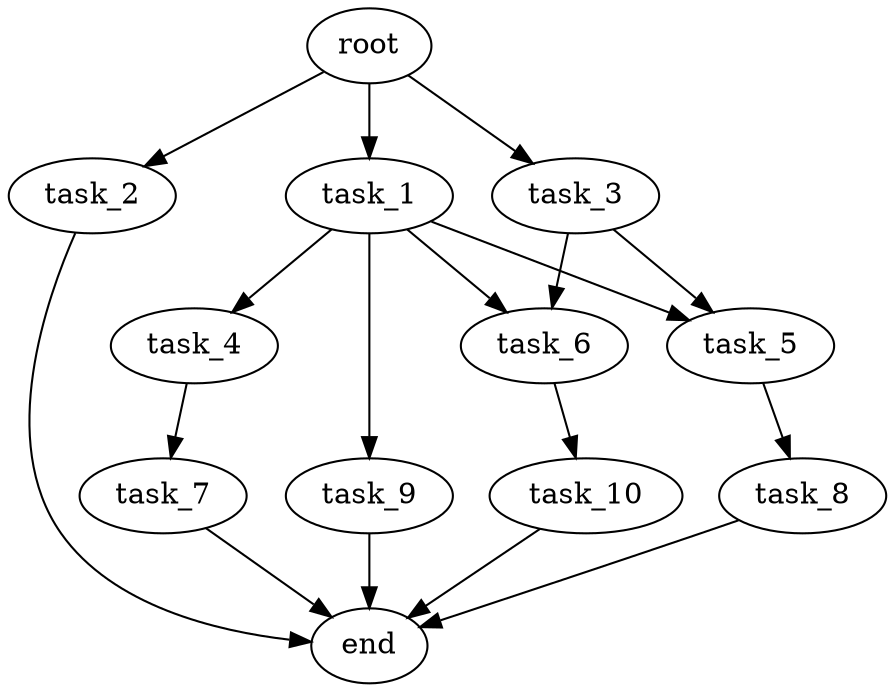 digraph G {
  root [size="0.000000e+00"];
  task_1 [size="5.516918e+09"];
  task_2 [size="6.119872e+09"];
  task_3 [size="8.630686e+08"];
  task_4 [size="3.093598e+09"];
  task_5 [size="9.995951e+09"];
  task_6 [size="7.188978e+09"];
  task_7 [size="5.257431e+09"];
  task_8 [size="7.691876e+09"];
  task_9 [size="8.233571e+09"];
  task_10 [size="7.384334e+08"];
  end [size="0.000000e+00"];

  root -> task_1 [size="1.000000e-12"];
  root -> task_2 [size="1.000000e-12"];
  root -> task_3 [size="1.000000e-12"];
  task_1 -> task_4 [size="3.093598e+08"];
  task_1 -> task_5 [size="4.997975e+08"];
  task_1 -> task_6 [size="3.594489e+08"];
  task_1 -> task_9 [size="8.233571e+08"];
  task_2 -> end [size="1.000000e-12"];
  task_3 -> task_5 [size="4.997975e+08"];
  task_3 -> task_6 [size="3.594489e+08"];
  task_4 -> task_7 [size="5.257431e+08"];
  task_5 -> task_8 [size="7.691876e+08"];
  task_6 -> task_10 [size="7.384334e+07"];
  task_7 -> end [size="1.000000e-12"];
  task_8 -> end [size="1.000000e-12"];
  task_9 -> end [size="1.000000e-12"];
  task_10 -> end [size="1.000000e-12"];
}
